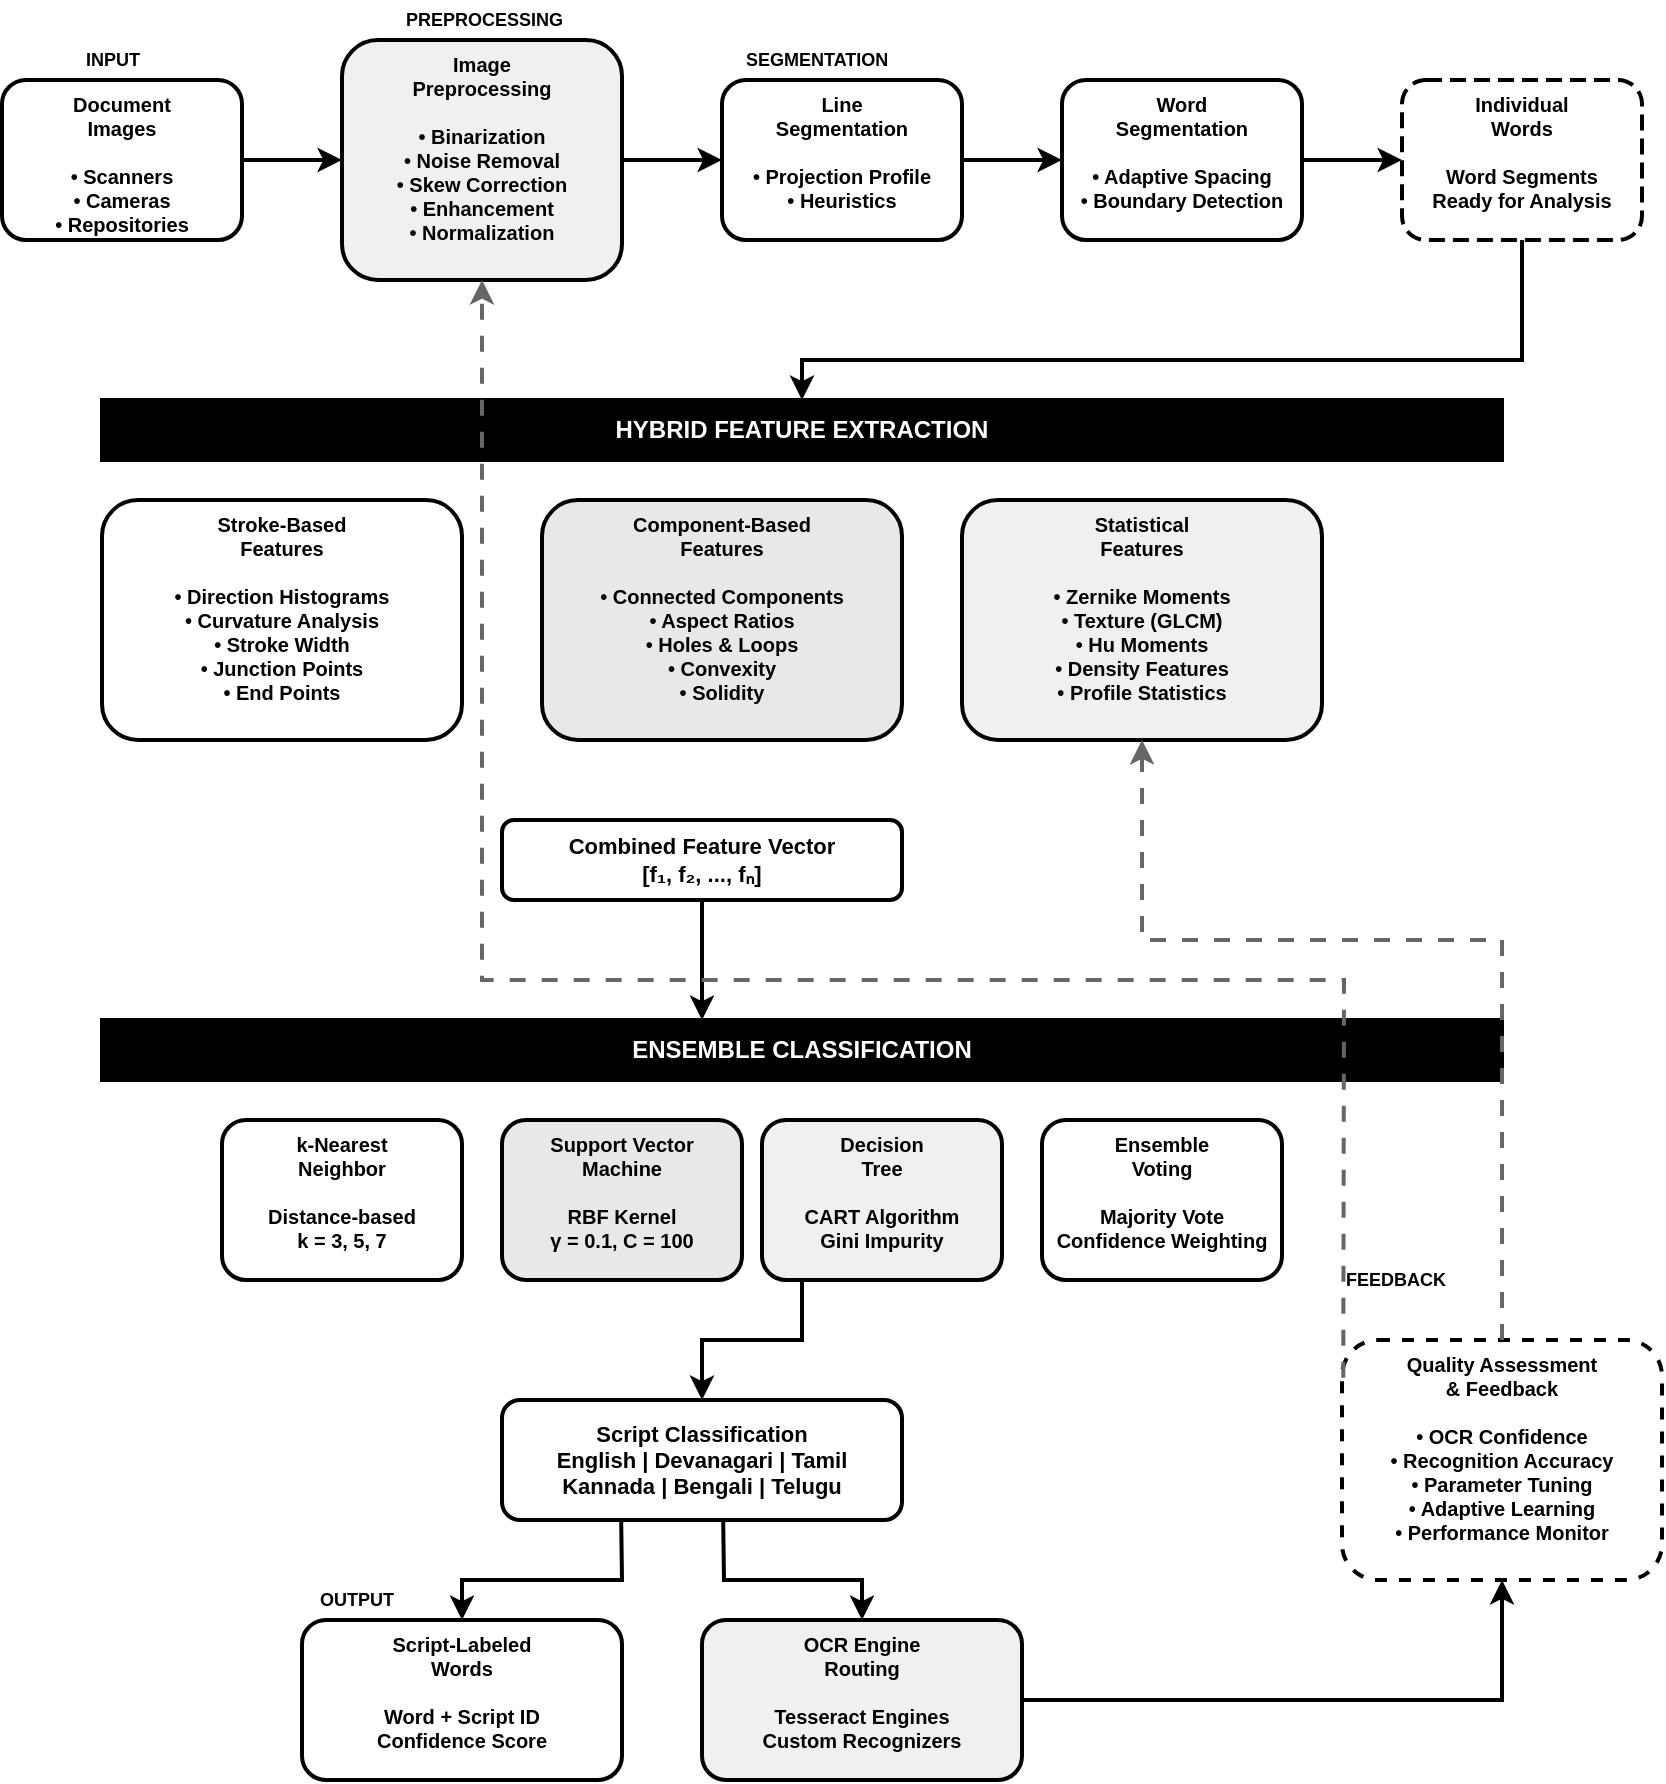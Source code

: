 <mxfile version="28.2.1">
  <diagram name="Script Identification Architecture" id="6T7fmMktWBT6cluHi8q8">
    <mxGraphModel dx="3313" dy="1800" grid="1" gridSize="10" guides="1" tooltips="1" connect="1" arrows="1" fold="1" page="1" pageScale="1" pageWidth="850" pageHeight="1100" math="0" shadow="0">
      <root>
        <mxCell id="0" />
        <mxCell id="1" parent="0" />
        <mxCell id="jqoCBcWLrI0LSmhJXTzM-2" value="INPUT" style="text;html=1;strokeColor=none;fillColor=none;align=left;verticalAlign=middle;whiteSpace=wrap;rounded=0;fontFamily=Arial;fontSize=9;fontStyle=1;strokeWidth=2;" parent="1" vertex="1">
          <mxGeometry x="90" y="40" width="80" height="20" as="geometry" />
        </mxCell>
        <mxCell id="jqoCBcWLrI0LSmhJXTzM-3" value="Document&#xa;Images&#xa;&#xa;• Scanners&#xa;• Cameras&#xa;• Repositories" style="rounded=1;whiteSpace=wrap;html=1;strokeColor=#000000;strokeWidth=2;fillColor=#FFFFFF;fontFamily=Arial;fontSize=10;align=center;verticalAlign=top;fontStyle=1" parent="1" vertex="1">
          <mxGeometry x="50" y="60" width="120" height="80" as="geometry" />
        </mxCell>
        <mxCell id="jqoCBcWLrI0LSmhJXTzM-4" value="PREPROCESSING" style="text;html=1;strokeColor=none;fillColor=none;align=left;verticalAlign=middle;whiteSpace=wrap;rounded=0;fontFamily=Arial;fontSize=9;fontStyle=1;strokeWidth=2;" parent="1" vertex="1">
          <mxGeometry x="250" y="20" width="100" height="20" as="geometry" />
        </mxCell>
        <mxCell id="jqoCBcWLrI0LSmhJXTzM-5" value="Image&#xa;Preprocessing&#xa;&#xa;• Binarization&#xa;• Noise Removal&#xa;• Skew Correction&#xa;• Enhancement&#xa;• Normalization" style="rounded=1;whiteSpace=wrap;html=1;strokeColor=#000000;strokeWidth=2;fillColor=#F0F0F0;fontFamily=Arial;fontSize=10;align=center;verticalAlign=top;fontStyle=1" parent="1" vertex="1">
          <mxGeometry x="220" y="40" width="140" height="120" as="geometry" />
        </mxCell>
        <mxCell id="jqoCBcWLrI0LSmhJXTzM-6" value="SEGMENTATION" style="text;html=1;strokeColor=none;fillColor=none;align=left;verticalAlign=middle;whiteSpace=wrap;rounded=0;fontFamily=Arial;fontSize=9;fontStyle=1;strokeWidth=2;" parent="1" vertex="1">
          <mxGeometry x="420" y="40" width="100" height="20" as="geometry" />
        </mxCell>
        <mxCell id="jqoCBcWLrI0LSmhJXTzM-7" value="Line&#xa;Segmentation&#xa;&#xa;• Projection Profile&#xa;• Heuristics" style="rounded=1;whiteSpace=wrap;html=1;strokeColor=#000000;strokeWidth=2;fillColor=#FFFFFF;fontFamily=Arial;fontSize=10;align=center;verticalAlign=top;fontStyle=1" parent="1" vertex="1">
          <mxGeometry x="410" y="60" width="120" height="80" as="geometry" />
        </mxCell>
        <mxCell id="jqoCBcWLrI0LSmhJXTzM-8" value="Word&#xa;Segmentation&#xa;&#xa;• Adaptive Spacing&#xa;• Boundary Detection" style="rounded=1;whiteSpace=wrap;html=1;strokeColor=#000000;strokeWidth=2;fillColor=#FFFFFF;fontFamily=Arial;fontSize=10;align=center;verticalAlign=top;fontStyle=1" parent="1" vertex="1">
          <mxGeometry x="580" y="60" width="120" height="80" as="geometry" />
        </mxCell>
        <mxCell id="jqoCBcWLrI0LSmhJXTzM-9" value="Individual&#xa;Words&#xa;&#xa;Word Segments&#xa;Ready for Analysis" style="rounded=1;whiteSpace=wrap;html=1;strokeColor=#000000;strokeWidth=2;fillColor=#FFFFFF;fontFamily=Arial;fontSize=10;align=center;verticalAlign=top;fontStyle=1;dashed=1;dashPattern=4 2" parent="1" vertex="1">
          <mxGeometry x="750" y="60" width="120" height="80" as="geometry" />
        </mxCell>
        <mxCell id="jqoCBcWLrI0LSmhJXTzM-10" value="HYBRID FEATURE EXTRACTION" style="rounded=0;whiteSpace=wrap;html=1;strokeColor=#000000;strokeWidth=2;fillColor=#000000;fontFamily=Arial;fontSize=12;fontStyle=1;fontColor=#FFFFFF;align=center" parent="1" vertex="1">
          <mxGeometry x="100" y="220" width="700" height="30" as="geometry" />
        </mxCell>
        <mxCell id="jqoCBcWLrI0LSmhJXTzM-11" value="Stroke-Based&#xa;Features&#xa;&#xa;• Direction Histograms&#xa;• Curvature Analysis&#xa;• Stroke Width&#xa;• Junction Points&#xa;• End Points" style="rounded=1;whiteSpace=wrap;html=1;strokeColor=#000000;strokeWidth=2;fillColor=#FFFFFF;fontFamily=Arial;fontSize=10;align=center;verticalAlign=top;fontStyle=1" parent="1" vertex="1">
          <mxGeometry x="100" y="270" width="180" height="120" as="geometry" />
        </mxCell>
        <mxCell id="jqoCBcWLrI0LSmhJXTzM-12" value="Component-Based&#xa;Features&#xa;&#xa;• Connected Components&#xa;• Aspect Ratios&#xa;• Holes &amp;amp; Loops&#xa;• Convexity&#xa;• Solidity" style="rounded=1;whiteSpace=wrap;html=1;strokeColor=#000000;strokeWidth=2;fillColor=#E8E8E8;fontFamily=Arial;fontSize=10;align=center;verticalAlign=top;fontStyle=1" parent="1" vertex="1">
          <mxGeometry x="320" y="270" width="180" height="120" as="geometry" />
        </mxCell>
        <mxCell id="jqoCBcWLrI0LSmhJXTzM-13" value="Statistical&#xa;Features&#xa;&#xa;• Zernike Moments&#xa;• Texture (GLCM)&#xa;• Hu Moments&#xa;• Density Features&#xa;• Profile Statistics" style="rounded=1;whiteSpace=wrap;html=1;strokeColor=#000000;strokeWidth=2;fillColor=#F0F0F0;fontFamily=Arial;fontSize=10;align=center;verticalAlign=top;fontStyle=1" parent="1" vertex="1">
          <mxGeometry x="530" y="270" width="180" height="120" as="geometry" />
        </mxCell>
        <mxCell id="jqoCBcWLrI0LSmhJXTzM-14" value="Combined Feature Vector&#xa;[f₁, f₂, ..., fₙ]" style="rounded=1;whiteSpace=wrap;html=1;strokeColor=#000000;strokeWidth=2;fillColor=#FFFFFF;fontFamily=Arial;fontSize=11;align=center;verticalAlign=middle;fontStyle=1" parent="1" vertex="1">
          <mxGeometry x="300" y="430" width="200" height="40" as="geometry" />
        </mxCell>
        <mxCell id="jqoCBcWLrI0LSmhJXTzM-15" value="ENSEMBLE CLASSIFICATION" style="rounded=0;whiteSpace=wrap;html=1;strokeColor=#000000;strokeWidth=2;fillColor=#000000;fontFamily=Arial;fontSize=12;fontStyle=1;fontColor=#FFFFFF;align=center" parent="1" vertex="1">
          <mxGeometry x="100" y="530" width="700" height="30" as="geometry" />
        </mxCell>
        <mxCell id="jqoCBcWLrI0LSmhJXTzM-16" value="k-Nearest&#xa;Neighbor&#xa;&#xa;Distance-based&#xa;k = 3, 5, 7" style="rounded=1;whiteSpace=wrap;html=1;strokeColor=#000000;strokeWidth=2;fillColor=#FFFFFF;fontFamily=Arial;fontSize=10;align=center;verticalAlign=top;fontStyle=1" parent="1" vertex="1">
          <mxGeometry x="160" y="580" width="120" height="80" as="geometry" />
        </mxCell>
        <mxCell id="jqoCBcWLrI0LSmhJXTzM-17" value="Support Vector&#xa;Machine&#xa;&#xa;RBF Kernel&#xa;γ = 0.1, C = 100" style="rounded=1;whiteSpace=wrap;html=1;strokeColor=#000000;strokeWidth=2;fillColor=#E8E8E8;fontFamily=Arial;fontSize=10;align=center;verticalAlign=top;fontStyle=1" parent="1" vertex="1">
          <mxGeometry x="300" y="580" width="120" height="80" as="geometry" />
        </mxCell>
        <mxCell id="jqoCBcWLrI0LSmhJXTzM-18" value="Decision&#xa;Tree&#xa;&#xa;CART Algorithm&#xa;Gini Impurity" style="rounded=1;whiteSpace=wrap;html=1;strokeColor=#000000;strokeWidth=2;fillColor=#F0F0F0;fontFamily=Arial;fontSize=10;align=center;verticalAlign=top;fontStyle=1" parent="1" vertex="1">
          <mxGeometry x="430" y="580" width="120" height="80" as="geometry" />
        </mxCell>
        <mxCell id="jqoCBcWLrI0LSmhJXTzM-19" value="Ensemble&#xa;Voting&#xa;&#xa;Majority Vote&#xa;Confidence Weighting" style="rounded=1;whiteSpace=wrap;html=1;strokeColor=#000000;strokeWidth=2;fillColor=#FFFFFF;fontFamily=Arial;fontSize=10;align=center;verticalAlign=top;fontStyle=1" parent="1" vertex="1">
          <mxGeometry x="570" y="580" width="120" height="80" as="geometry" />
        </mxCell>
        <mxCell id="jqoCBcWLrI0LSmhJXTzM-20" value="Script Classification&#xa;English | Devanagari | Tamil&#xa;Kannada | Bengali | Telugu" style="rounded=1;whiteSpace=wrap;html=1;strokeColor=#000000;strokeWidth=2;fillColor=#FFFFFF;fontFamily=Arial;fontSize=11;align=center;verticalAlign=middle;fontStyle=1" parent="1" vertex="1">
          <mxGeometry x="300" y="720" width="200" height="60" as="geometry" />
        </mxCell>
        <mxCell id="jqoCBcWLrI0LSmhJXTzM-21" value="OUTPUT" style="text;html=1;strokeColor=none;fillColor=none;align=left;verticalAlign=middle;whiteSpace=wrap;rounded=0;fontFamily=Arial;fontSize=9;fontStyle=1;strokeWidth=2;" parent="1" vertex="1">
          <mxGeometry x="207" y="810" width="80" height="20" as="geometry" />
        </mxCell>
        <mxCell id="jqoCBcWLrI0LSmhJXTzM-22" value="Script-Labeled&#xa;Words&#xa;&#xa;Word + Script ID&#xa;Confidence Score" style="rounded=1;whiteSpace=wrap;html=1;strokeColor=#000000;strokeWidth=2;fillColor=#FFFFFF;fontFamily=Arial;fontSize=10;align=center;verticalAlign=top;fontStyle=1" parent="1" vertex="1">
          <mxGeometry x="200" y="830" width="160" height="80" as="geometry" />
        </mxCell>
        <mxCell id="jqoCBcWLrI0LSmhJXTzM-23" value="OCR Engine&#xa;Routing&#xa;&#xa;Tesseract Engines&#xa;Custom Recognizers" style="rounded=1;whiteSpace=wrap;html=1;strokeColor=#000000;strokeWidth=2;fillColor=#F0F0F0;fontFamily=Arial;fontSize=10;align=center;verticalAlign=top;fontStyle=1" parent="1" vertex="1">
          <mxGeometry x="400" y="830" width="160" height="80" as="geometry" />
        </mxCell>
        <mxCell id="jqoCBcWLrI0LSmhJXTzM-24" value="FEEDBACK" style="text;html=1;strokeColor=none;fillColor=none;align=left;verticalAlign=middle;whiteSpace=wrap;rounded=0;fontFamily=Arial;fontSize=9;fontStyle=1;strokeWidth=2;" parent="1" vertex="1">
          <mxGeometry x="720" y="650" width="80" height="20" as="geometry" />
        </mxCell>
        <mxCell id="jqoCBcWLrI0LSmhJXTzM-25" value="Quality Assessment&#xa;&amp;amp; Feedback&#xa;&#xa;• OCR Confidence&#xa;• Recognition Accuracy&#xa;• Parameter Tuning&#xa;• Adaptive Learning&#xa;• Performance Monitor" style="rounded=1;whiteSpace=wrap;html=1;strokeColor=#000000;strokeWidth=2;fillColor=#FFFFFF;fontFamily=Arial;fontSize=10;align=center;verticalAlign=top;fontStyle=1;dashed=1;dashPattern=3 3" parent="1" vertex="1">
          <mxGeometry x="720" y="690" width="160" height="120" as="geometry" />
        </mxCell>
        <mxCell id="jqoCBcWLrI0LSmhJXTzM-26" value="" style="endArrow=classic;html=1;rounded=0;strokeColor=#000000;strokeWidth=2;fontStyle=1" parent="1" source="jqoCBcWLrI0LSmhJXTzM-3" target="jqoCBcWLrI0LSmhJXTzM-5" edge="1">
          <mxGeometry width="50" height="50" relative="1" as="geometry">
            <mxPoint x="170" y="100" as="sourcePoint" />
            <mxPoint x="220" y="100" as="targetPoint" />
          </mxGeometry>
        </mxCell>
        <mxCell id="jqoCBcWLrI0LSmhJXTzM-27" value="" style="endArrow=classic;html=1;rounded=0;strokeColor=#000000;strokeWidth=2;fontStyle=1" parent="1" source="jqoCBcWLrI0LSmhJXTzM-5" target="jqoCBcWLrI0LSmhJXTzM-7" edge="1">
          <mxGeometry width="50" height="50" relative="1" as="geometry">
            <mxPoint x="360" y="100" as="sourcePoint" />
            <mxPoint x="410" y="100" as="targetPoint" />
          </mxGeometry>
        </mxCell>
        <mxCell id="jqoCBcWLrI0LSmhJXTzM-28" value="" style="endArrow=classic;html=1;rounded=0;strokeColor=#000000;strokeWidth=2;fontStyle=1" parent="1" source="jqoCBcWLrI0LSmhJXTzM-7" target="jqoCBcWLrI0LSmhJXTzM-8" edge="1">
          <mxGeometry width="50" height="50" relative="1" as="geometry">
            <mxPoint x="530" y="100" as="sourcePoint" />
            <mxPoint x="580" y="100" as="targetPoint" />
          </mxGeometry>
        </mxCell>
        <mxCell id="jqoCBcWLrI0LSmhJXTzM-29" value="" style="endArrow=classic;html=1;rounded=0;strokeColor=#000000;strokeWidth=2;fontStyle=1" parent="1" source="jqoCBcWLrI0LSmhJXTzM-8" target="jqoCBcWLrI0LSmhJXTzM-9" edge="1">
          <mxGeometry width="50" height="50" relative="1" as="geometry">
            <mxPoint x="700" y="100" as="sourcePoint" />
            <mxPoint x="750" y="100" as="targetPoint" />
          </mxGeometry>
        </mxCell>
        <mxCell id="jqoCBcWLrI0LSmhJXTzM-30" value="" style="endArrow=classic;html=1;rounded=0;strokeColor=#000000;strokeWidth=2;fontStyle=1;entryX=0.5;entryY=0;entryDx=0;entryDy=0;" parent="1" edge="1" target="jqoCBcWLrI0LSmhJXTzM-10">
          <mxGeometry width="50" height="50" relative="1" as="geometry">
            <mxPoint x="810" y="140" as="sourcePoint" />
            <mxPoint x="810" y="190" as="targetPoint" />
            <Array as="points">
              <mxPoint x="810" y="200" />
              <mxPoint x="450" y="200" />
            </Array>
          </mxGeometry>
        </mxCell>
        <mxCell id="jqoCBcWLrI0LSmhJXTzM-33" value="" style="endArrow=classic;html=1;rounded=0;strokeColor=#000000;strokeWidth=2;fontStyle=1" parent="1" source="jqoCBcWLrI0LSmhJXTzM-14" edge="1">
          <mxGeometry width="50" height="50" relative="1" as="geometry">
            <mxPoint x="400" y="470" as="sourcePoint" />
            <mxPoint x="400" y="530" as="targetPoint" />
          </mxGeometry>
        </mxCell>
        <mxCell id="jqoCBcWLrI0LSmhJXTzM-34" value="" style="endArrow=classic;html=1;rounded=0;strokeColor=#000000;strokeWidth=2;fontStyle=1" parent="1" edge="1">
          <mxGeometry width="50" height="50" relative="1" as="geometry">
            <mxPoint x="450" y="660" as="sourcePoint" />
            <mxPoint x="400" y="720" as="targetPoint" />
            <Array as="points">
              <mxPoint x="450" y="690" />
              <mxPoint x="400" y="690" />
            </Array>
          </mxGeometry>
        </mxCell>
        <mxCell id="jqoCBcWLrI0LSmhJXTzM-35" value="" style="endArrow=classic;html=1;rounded=0;strokeColor=#000000;strokeWidth=2;fontStyle=1;exitX=0.298;exitY=1.009;exitDx=0;exitDy=0;exitPerimeter=0;entryX=0.5;entryY=0;entryDx=0;entryDy=0;" parent="1" source="jqoCBcWLrI0LSmhJXTzM-20" target="jqoCBcWLrI0LSmhJXTzM-22" edge="1">
          <mxGeometry width="50" height="50" relative="1" as="geometry">
            <mxPoint x="350" y="780" as="sourcePoint" />
            <mxPoint x="280" y="830" as="targetPoint" />
            <Array as="points">
              <mxPoint x="360" y="810" />
              <mxPoint x="280" y="810" />
            </Array>
          </mxGeometry>
        </mxCell>
        <mxCell id="jqoCBcWLrI0LSmhJXTzM-36" value="" style="endArrow=classic;html=1;rounded=0;strokeColor=#000000;strokeWidth=2;fontStyle=1;exitX=0.553;exitY=1.012;exitDx=0;exitDy=0;exitPerimeter=0;" parent="1" source="jqoCBcWLrI0LSmhJXTzM-20" target="jqoCBcWLrI0LSmhJXTzM-23" edge="1">
          <mxGeometry width="50" height="50" relative="1" as="geometry">
            <mxPoint x="450" y="780" as="sourcePoint" />
            <mxPoint x="520" y="830" as="targetPoint" />
            <Array as="points">
              <mxPoint x="411" y="810" />
              <mxPoint x="480" y="810" />
            </Array>
          </mxGeometry>
        </mxCell>
        <mxCell id="jqoCBcWLrI0LSmhJXTzM-37" value="" style="endArrow=classic;html=1;rounded=0;strokeColor=#000000;strokeWidth=2;fontStyle=1;exitX=1;exitY=0.5;exitDx=0;exitDy=0;" parent="1" source="jqoCBcWLrI0LSmhJXTzM-23" target="jqoCBcWLrI0LSmhJXTzM-25" edge="1">
          <mxGeometry width="50" height="50" relative="1" as="geometry">
            <mxPoint x="590" y="870" as="sourcePoint" />
            <mxPoint x="720" y="870" as="targetPoint" />
            <Array as="points">
              <mxPoint x="800" y="870" />
            </Array>
          </mxGeometry>
        </mxCell>
        <mxCell id="jqoCBcWLrI0LSmhJXTzM-38" value="" style="endArrow=classic;html=1;rounded=0;strokeColor=#666666;strokeWidth=2;dashed=1;dashPattern=4 4;fontStyle=1;entryX=0.5;entryY=1;entryDx=0;entryDy=0;exitX=0.004;exitY=0.157;exitDx=0;exitDy=0;exitPerimeter=0;" parent="1" edge="1" target="jqoCBcWLrI0LSmhJXTzM-5" source="jqoCBcWLrI0LSmhJXTzM-25">
          <mxGeometry width="50" height="50" relative="1" as="geometry">
            <mxPoint x="730" y="760" as="sourcePoint" />
            <mxPoint x="300" y="170" as="targetPoint" />
            <Array as="points">
              <mxPoint x="721" y="510" />
              <mxPoint x="520" y="510" />
              <mxPoint x="290" y="510" />
            </Array>
          </mxGeometry>
        </mxCell>
        <mxCell id="jqoCBcWLrI0LSmhJXTzM-39" value="" style="endArrow=classic;html=1;rounded=0;strokeColor=#666666;strokeWidth=2;dashed=1;dashPattern=4 4;fontStyle=1;entryX=0.5;entryY=1;entryDx=0;entryDy=0;" parent="1" edge="1" target="jqoCBcWLrI0LSmhJXTzM-13" source="jqoCBcWLrI0LSmhJXTzM-25">
          <mxGeometry width="50" height="50" relative="1" as="geometry">
            <mxPoint x="830" y="680" as="sourcePoint" />
            <mxPoint x="780" y="370" as="targetPoint" />
            <Array as="points">
              <mxPoint x="800" y="490" />
              <mxPoint x="620" y="490" />
            </Array>
          </mxGeometry>
        </mxCell>
      </root>
    </mxGraphModel>
  </diagram>
</mxfile>

